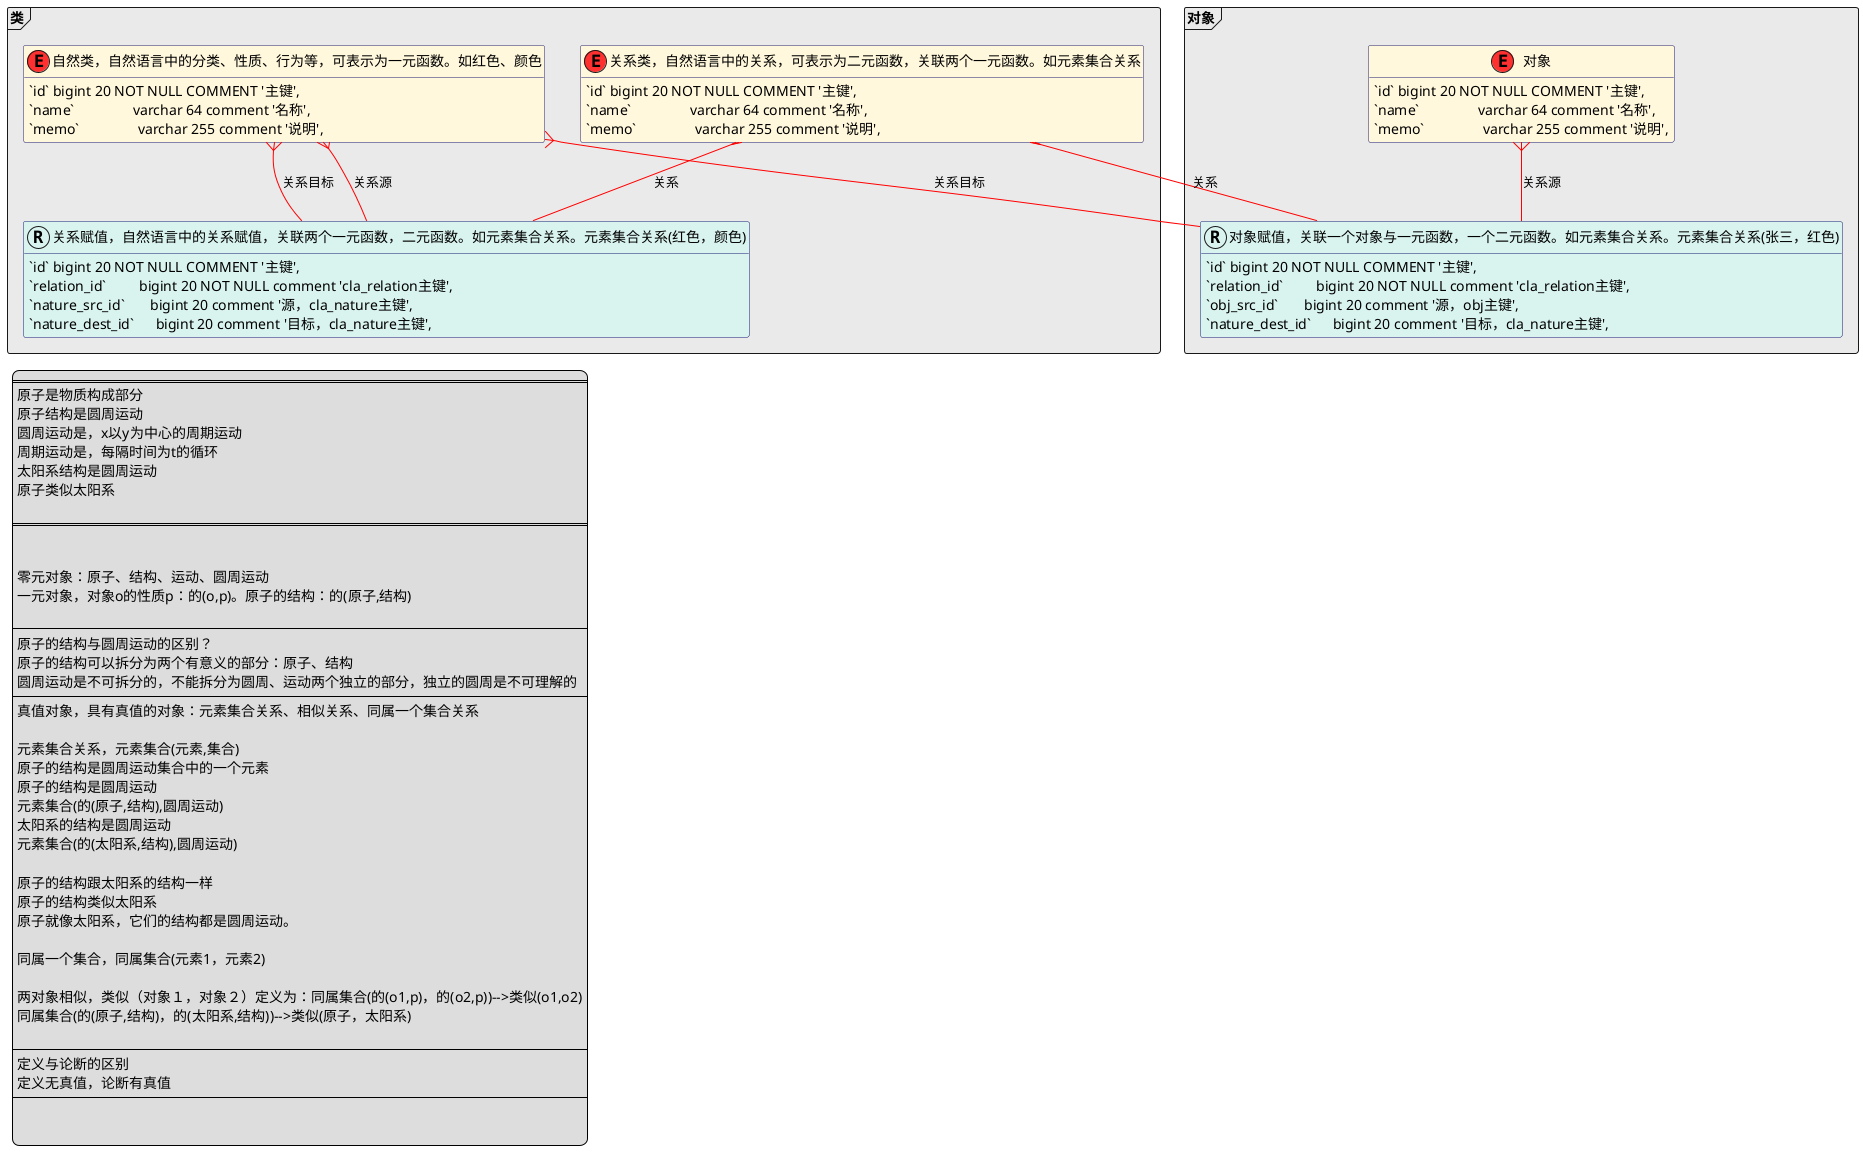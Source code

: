 @startuml

/'实体表'/
!define EntityTable(name,desc) class name as "desc" << (E,#FF3030) >>  #CORNSILK
/'子集表'/
!define SubsetTable(name,desc) class name as "desc" << (S,#FFDEAD) >>
/'关系表'/
!define RelationTable(name,desc) class name as "desc" << (R,#D9F4EF) >>  #D9F4EF
/'日志表'/
!define LogRecordTable(name,desc) class name as "desc" << (L,#8DB6CD) >>
/'验证表'/
!define CommonTable(name,desc) class name as "desc" << (C,#B5B5B5) >>



!define varchar(x) varchar x
!define tinyint(x) tinyint x
!define smallint(x) smallint x
!define mediumint(x) mediumint x
!define int(x) int x
!define bigint(x) bigint x
!define decimal(x,y) decimal x,y

hide methods
hide stereotypes

skinparam class {
    BackgroundColor white
    ArrowColor red
    BorderColor MidnightBlue
}



package 类 <<Frame>> #EAEAEA{

    EntityTable(cla_nature, "自然类，自然语言中的分类、性质、行为等，可表示为一元函数。如红色、颜色"){
        `id` bigint(20) NOT NULL COMMENT '主键',
        `name`                varchar(64) comment '名称',
        `memo`                varchar(255) comment '说明',
        PRIMARY KEY (`id`)
    }

    EntityTable(cla_relation, "关系类，自然语言中的关系，可表示为二元函数，关联两个一元函数。如元素集合关系"){
        `id` bigint(20) NOT NULL COMMENT '主键',
        `name`                varchar(64) comment '名称',
        `memo`                varchar(255) comment '说明',
        PRIMARY KEY (`id`)
    }

    RelationTable(cla_relation_value, "关系赋值，自然语言中的关系赋值，关联两个一元函数，二元函数。如元素集合关系。元素集合关系(红色，颜色)"){
        `id` bigint(20) NOT NULL COMMENT '主键',
        `relation_id`         bigint(20) NOT NULL comment 'cla_relation主键',
        `nature_src_id`       bigint(20) comment '源，cla_nature主键',
        `nature_dest_id`      bigint(20) comment '目标，cla_nature主键',
        PRIMARY KEY (`id`)
    }

    cla_nature }-- cla_relation_value:关系源
    cla_nature }-- cla_relation_value:关系目标
    cla_relation }-- cla_relation_value:关系


}

package 对象 <<Frame>> #EAEAEA{

    EntityTable(obj, "对象"){
        `id` bigint(20) NOT NULL COMMENT '主键',
        `name`                varchar(64) comment '名称',
        `memo`                varchar(255) comment '说明',
        PRIMARY KEY (`id`)
    }

    RelationTable(obj_relation_value, "对象赋值，关联一个对象与一元函数，一个二元函数。如元素集合关系。元素集合关系(张三，红色)"){
        `id` bigint(20) NOT NULL COMMENT '主键',
        `relation_id`         bigint(20) NOT NULL comment 'cla_relation主键',
        `obj_src_id`       bigint(20) comment '源，obj主键',
        `nature_dest_id`      bigint(20) comment '目标，cla_nature主键',
        PRIMARY KEY (`id`)
    }

    obj }-- obj_relation_value:关系源
    cla_nature }-- obj_relation_value:关系目标
    cla_relation }-- obj_relation_value:关系


}

legend left
====
原子是物质构成部分
原子结构是圆周运动
圆周运动是，x以y为中心的周期运动
周期运动是，每隔时间为t的循环
太阳系结构是圆周运动
原子类似太阳系

====


零元对象：原子、结构、运动、圆周运动
一元对象，对象o的性质p：的(o,p)。原子的结构：的(原子,结构)

----
原子的结构与圆周运动的区别？
原子的结构可以拆分为两个有意义的部分：原子、结构
圆周运动是不可拆分的，不能拆分为圆周、运动两个独立的部分，独立的圆周是不可理解的
----
真值对象，具有真值的对象：元素集合关系、相似关系、同属一个集合关系

元素集合关系，元素集合(元素,集合)
原子的结构是圆周运动集合中的一个元素
原子的结构是圆周运动
元素集合(的(原子,结构),圆周运动)
太阳系的结构是圆周运动
元素集合(的(太阳系,结构),圆周运动)

原子的结构跟太阳系的结构一样
原子的结构类似太阳系
原子就像太阳系，它们的结构都是圆周运动。

同属一个集合，同属集合(元素1，元素2)

两对象相似，类似（对象１，对象２）定义为：同属集合(的(o1,p)，的(o2,p))-->类似(o1,o2)
同属集合(的(原子,结构)，的(太阳系,结构))-->类似(原子，太阳系)

----
定义与论断的区别
定义无真值，论断有真值
----


endlegend
@enduml


